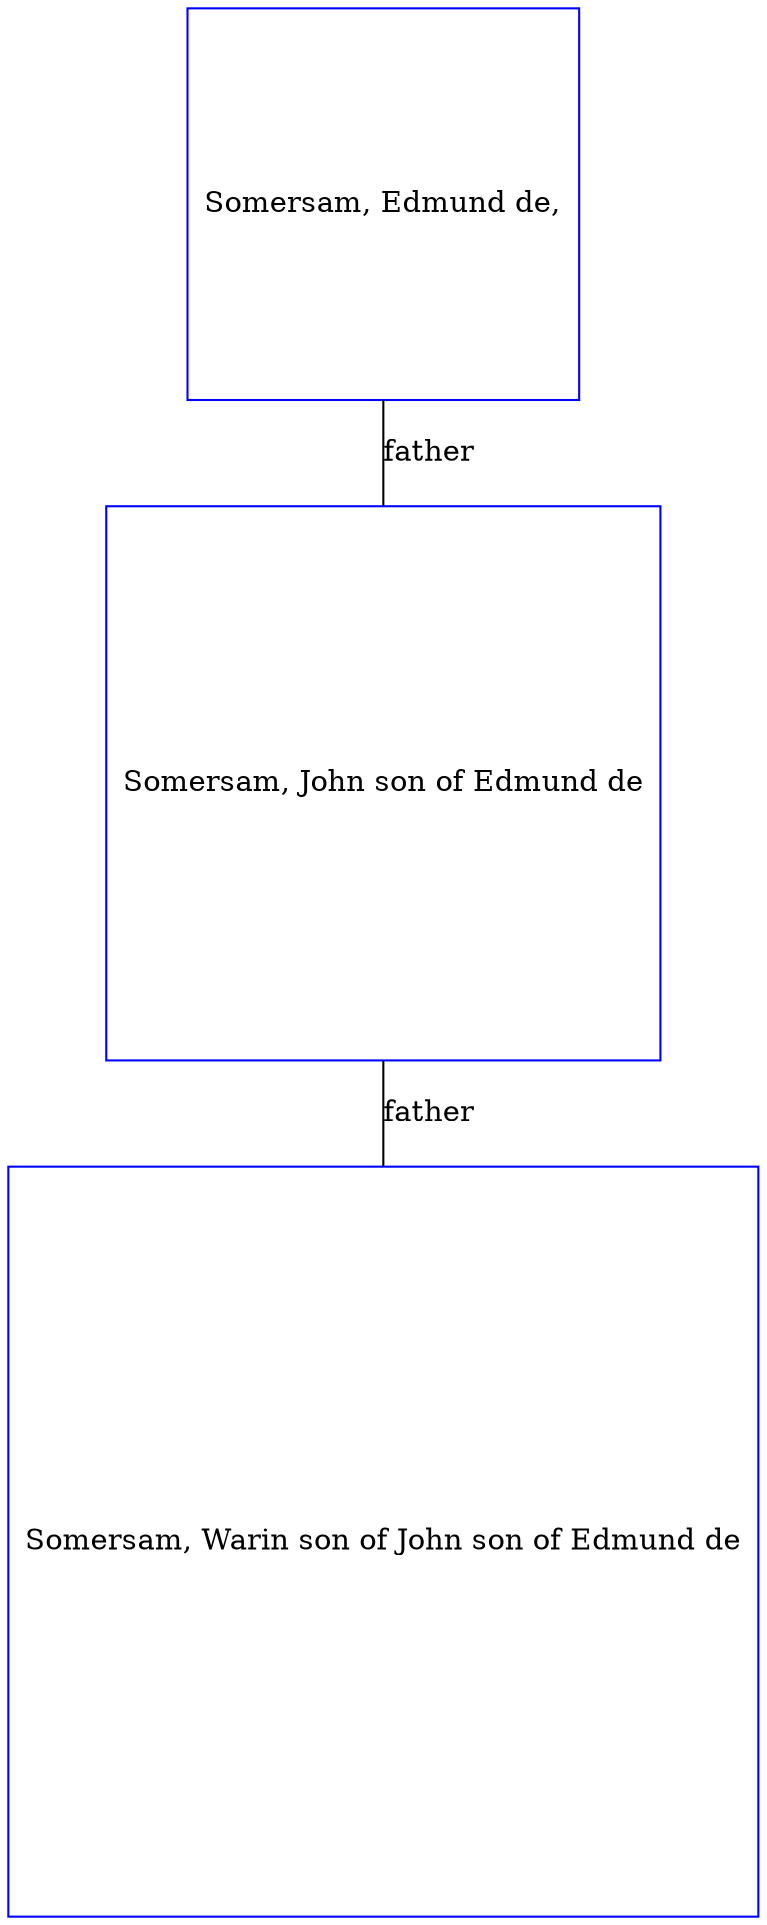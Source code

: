 digraph D {
    edge [dir=none];    node [shape=box];    "009249"   [label="Somersam, John son of Edmund de", shape=box, regular=1, color="blue"] ;
"009248"   [label="Somersam, Warin son of John son of Edmund de", shape=box, regular=1, color="blue"] ;
"009250"   [label="Somersam, Edmund de,", shape=box, regular=1, color="blue"] ;
009250->009249 [label="father",arrowsize=0.0]; 
009249->009248 [label="father",arrowsize=0.0]; 
}